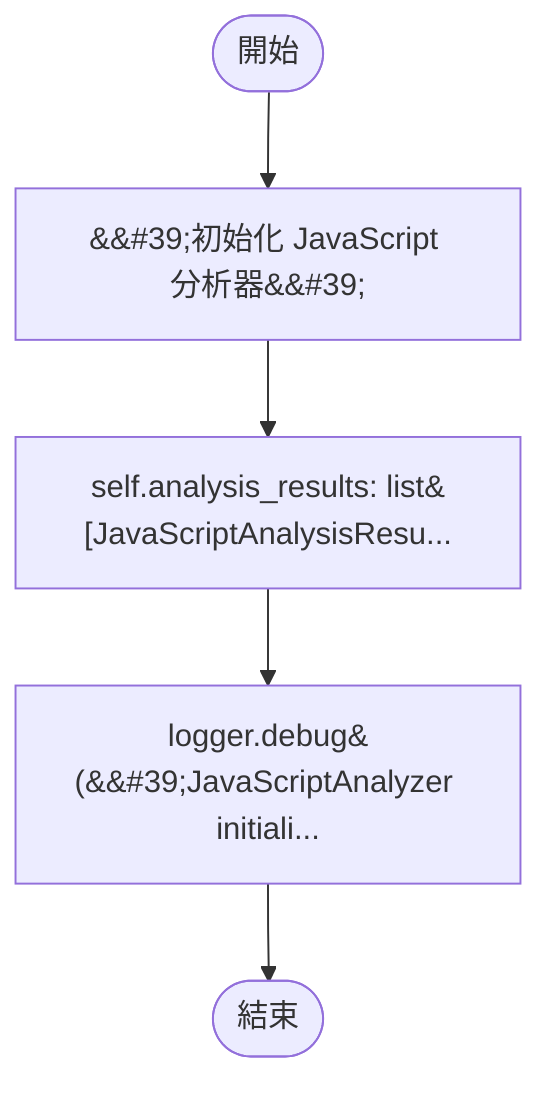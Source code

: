 flowchart TB
    n1([開始])
    n2([結束])
    n3[&amp;&#35;39;初始化 JavaScript 分析器&amp;&#35;39;]
    n4[self.analysis_results: list&#91;JavaScriptAnalysisResu...]
    n5[logger.debug&#40;&amp;&#35;39;JavaScriptAnalyzer initiali...]
    n1 --> n3
    n3 --> n4
    n4 --> n5
    n5 --> n2